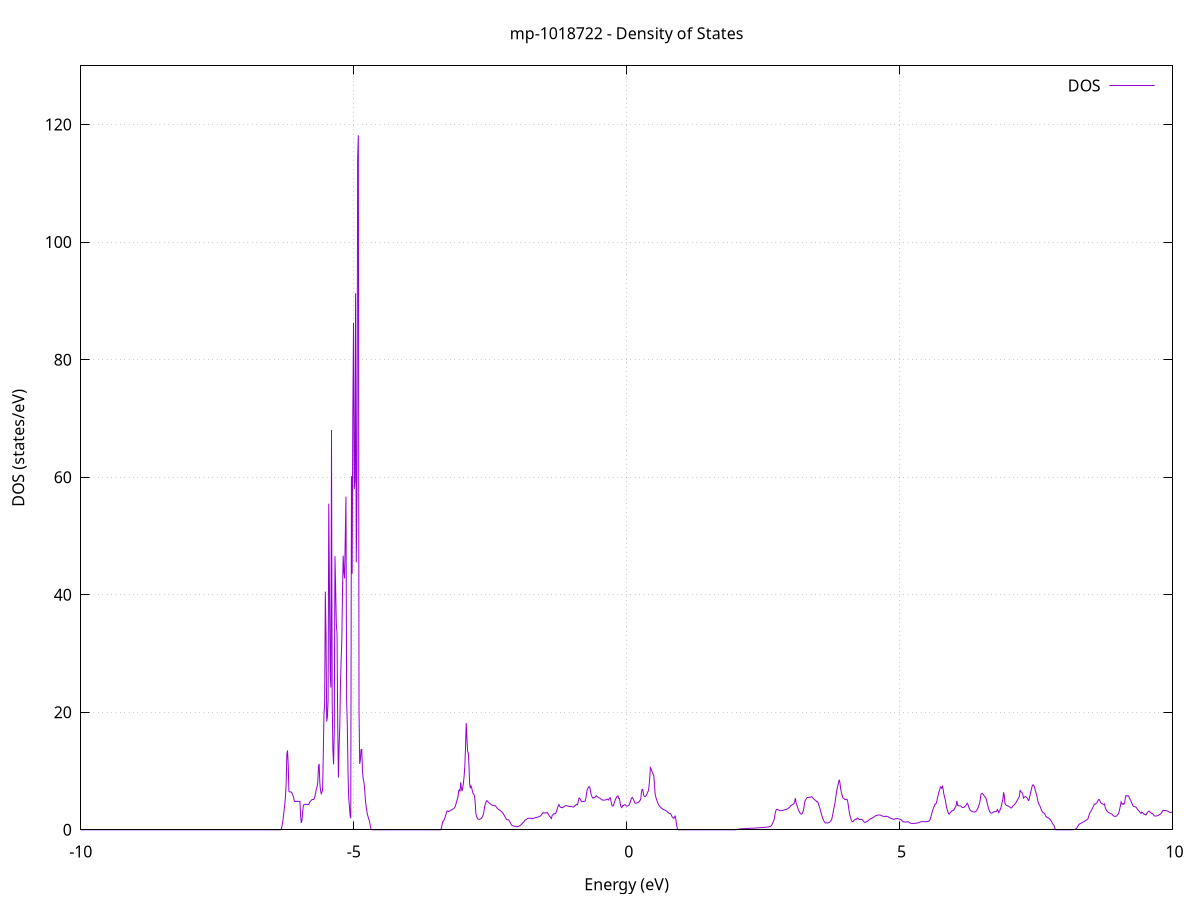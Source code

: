 set title 'mp-1018722 - Density of States'
set xlabel 'Energy (eV)'
set ylabel 'DOS (states/eV)'
set grid
set xrange [-10:10]
set yrange [0:129.988]
set xzeroaxis lt -1
set terminal png size 800,600
set output 'mp-1018722_dos_gnuplot.png'
plot '-' using 1:2 with lines title 'DOS'
-13.010700 0.000000
-12.998100 0.000000
-12.985500 0.000000
-12.972900 0.000000
-12.960300 0.000000
-12.947700 0.000000
-12.935100 0.000000
-12.922500 0.000000
-12.909900 0.000000
-12.897300 0.000000
-12.884800 0.000000
-12.872200 0.000000
-12.859600 0.000000
-12.847000 0.000000
-12.834400 0.000000
-12.821800 0.000000
-12.809200 0.000000
-12.796600 0.000000
-12.784000 0.000000
-12.771500 0.000000
-12.758900 0.000000
-12.746300 0.000000
-12.733700 0.000000
-12.721100 0.000000
-12.708500 0.000000
-12.695900 0.000000
-12.683300 0.000000
-12.670700 0.000000
-12.658100 0.000000
-12.645600 0.000000
-12.633000 0.000000
-12.620400 0.000000
-12.607800 0.000000
-12.595200 0.000000
-12.582600 0.000000
-12.570000 0.000000
-12.557400 0.000000
-12.544800 0.000000
-12.532300 0.000000
-12.519700 0.000000
-12.507100 0.000000
-12.494500 0.000000
-12.481900 0.000000
-12.469300 0.000000
-12.456700 0.000000
-12.444100 0.000000
-12.431500 0.000000
-12.419000 0.000000
-12.406400 0.000000
-12.393800 0.000000
-12.381200 0.000000
-12.368600 0.000000
-12.356000 0.000000
-12.343400 0.000000
-12.330800 0.000000
-12.318200 0.000000
-12.305600 0.000000
-12.293100 0.000000
-12.280500 0.000000
-12.267900 0.000000
-12.255300 0.000000
-12.242700 0.000000
-12.230100 0.000000
-12.217500 0.000000
-12.204900 0.000000
-12.192300 0.000000
-12.179800 0.000000
-12.167200 0.000000
-12.154600 0.000000
-12.142000 0.000000
-12.129400 0.000000
-12.116800 0.000000
-12.104200 0.000000
-12.091600 0.000000
-12.079000 0.000000
-12.066400 0.000000
-12.053900 0.000000
-12.041300 0.000000
-12.028700 0.000000
-12.016100 0.000000
-12.003500 0.000000
-11.990900 0.000000
-11.978300 0.000000
-11.965700 0.000000
-11.953100 0.000000
-11.940600 0.000000
-11.928000 0.000000
-11.915400 0.000000
-11.902800 0.000000
-11.890200 0.000000
-11.877600 0.000000
-11.865000 0.002100
-11.852400 0.305700
-11.839800 0.719000
-11.827300 0.884300
-11.814700 1.091600
-11.802100 1.258200
-11.789500 1.392600
-11.776900 1.577700
-11.764300 1.770900
-11.751700 1.906900
-11.739100 2.033100
-11.726500 2.181200
-11.713900 2.346500
-11.701400 2.522700
-11.688800 2.703900
-11.676200 2.884600
-11.663600 3.106100
-11.651000 3.306400
-11.638400 3.491800
-11.625800 3.672600
-11.613200 3.869600
-11.600600 4.129400
-11.588100 4.411500
-11.575500 4.697800
-11.562900 4.992000
-11.550300 5.301700
-11.537700 5.711600
-11.525100 6.257900
-11.512500 6.860400
-11.499900 7.551700
-11.487300 8.473200
-11.474700 9.785400
-11.462200 12.640700
-11.449600 12.157300
-11.437000 12.816500
-11.424400 11.776300
-11.411800 9.472300
-11.399200 7.161300
-11.386600 6.161300
-11.374000 5.398800
-11.361400 5.091800
-11.348900 5.014900
-11.336300 5.201500
-11.323700 6.301900
-11.311100 8.619500
-11.298500 10.153400
-11.285900 9.448700
-11.273300 8.504900
-11.260700 7.887900
-11.248100 8.029700
-11.235600 8.292600
-11.223000 8.947600
-11.210400 11.016500
-11.197800 10.957900
-11.185200 8.367100
-11.172600 5.806300
-11.160000 1.262300
-11.147400 0.512800
-11.134800 0.667000
-11.122200 1.092300
-11.109700 2.276800
-11.097100 5.131800
-11.084500 8.318800
-11.071900 11.755100
-11.059300 14.852600
-11.046700 12.760000
-11.034100 13.069500
-11.021500 16.259000
-11.008900 16.875600
-10.996400 11.563200
-10.983800 9.007000
-10.971200 7.403600
-10.958600 6.208200
-10.946000 5.289800
-10.933400 4.507400
-10.920800 3.834900
-10.908200 3.269300
-10.895600 2.463400
-10.883000 1.455400
-10.870500 0.558900
-10.857900 0.000000
-10.845300 0.000000
-10.832700 0.000000
-10.820100 0.000000
-10.807500 0.000000
-10.794900 0.000000
-10.782300 0.000000
-10.769700 0.000000
-10.757200 0.000000
-10.744600 0.000000
-10.732000 0.000000
-10.719400 0.000000
-10.706800 0.000000
-10.694200 0.000000
-10.681600 0.000000
-10.669000 0.000000
-10.656400 0.000000
-10.643900 0.000000
-10.631300 0.000000
-10.618700 0.000000
-10.606100 0.000000
-10.593500 0.000000
-10.580900 0.000000
-10.568300 0.000000
-10.555700 0.000000
-10.543100 0.000000
-10.530500 0.000000
-10.518000 0.000000
-10.505400 0.000000
-10.492800 0.000000
-10.480200 0.000000
-10.467600 0.000000
-10.455000 0.000000
-10.442400 0.000000
-10.429800 0.000000
-10.417200 0.000000
-10.404700 0.000000
-10.392100 0.000000
-10.379500 0.000000
-10.366900 0.000000
-10.354300 0.000000
-10.341700 0.000000
-10.329100 0.000000
-10.316500 0.000000
-10.303900 0.000000
-10.291300 0.000000
-10.278800 0.000000
-10.266200 0.000000
-10.253600 0.000000
-10.241000 0.000000
-10.228400 0.000000
-10.215800 0.000000
-10.203200 0.000000
-10.190600 0.000000
-10.178000 0.000000
-10.165500 0.000000
-10.152900 0.000000
-10.140300 0.000000
-10.127700 0.000000
-10.115100 0.000000
-10.102500 0.000000
-10.089900 0.000000
-10.077300 0.000000
-10.064700 0.000000
-10.052100 0.000000
-10.039600 0.000000
-10.027000 0.000000
-10.014400 0.000000
-10.001800 0.000000
-9.989200 0.000000
-9.976600 0.000000
-9.964000 0.000000
-9.951400 0.000000
-9.938800 0.000000
-9.926300 0.000000
-9.913700 0.000000
-9.901100 0.000000
-9.888500 0.000000
-9.875900 0.000000
-9.863300 0.000000
-9.850700 0.000000
-9.838100 0.000000
-9.825500 0.000000
-9.813000 0.000000
-9.800400 0.000000
-9.787800 0.000000
-9.775200 0.000000
-9.762600 0.000000
-9.750000 0.000000
-9.737400 0.000000
-9.724800 0.000000
-9.712200 0.000000
-9.699600 0.000000
-9.687100 0.000000
-9.674500 0.000000
-9.661900 0.000000
-9.649300 0.000000
-9.636700 0.000000
-9.624100 0.000000
-9.611500 0.000000
-9.598900 0.000000
-9.586300 0.000000
-9.573800 0.000000
-9.561200 0.000000
-9.548600 0.000000
-9.536000 0.000000
-9.523400 0.000000
-9.510800 0.000000
-9.498200 0.000000
-9.485600 0.000000
-9.473000 0.000000
-9.460400 0.000000
-9.447900 0.000000
-9.435300 0.000000
-9.422700 0.000000
-9.410100 0.000000
-9.397500 0.000000
-9.384900 0.000000
-9.372300 0.000000
-9.359700 0.000000
-9.347100 0.000000
-9.334600 0.000000
-9.322000 0.000000
-9.309400 0.000000
-9.296800 0.000000
-9.284200 0.000000
-9.271600 0.000000
-9.259000 0.000000
-9.246400 0.000000
-9.233800 0.000000
-9.221300 0.000000
-9.208700 0.000000
-9.196100 0.000000
-9.183500 0.000000
-9.170900 0.000000
-9.158300 0.000000
-9.145700 0.000000
-9.133100 0.000000
-9.120500 0.000000
-9.107900 0.000000
-9.095400 0.000000
-9.082800 0.000000
-9.070200 0.000000
-9.057600 0.000000
-9.045000 0.000000
-9.032400 0.000000
-9.019800 0.000000
-9.007200 0.000000
-8.994600 0.000000
-8.982100 0.000000
-8.969500 0.000000
-8.956900 0.000000
-8.944300 0.000000
-8.931700 0.000000
-8.919100 0.000000
-8.906500 0.000000
-8.893900 0.000000
-8.881300 0.000000
-8.868700 0.000000
-8.856200 0.000000
-8.843600 0.000000
-8.831000 0.000000
-8.818400 0.000000
-8.805800 0.000000
-8.793200 0.000000
-8.780600 0.000000
-8.768000 0.000000
-8.755400 0.000000
-8.742900 0.000000
-8.730300 0.000000
-8.717700 0.000000
-8.705100 0.000000
-8.692500 0.000000
-8.679900 0.000000
-8.667300 0.000000
-8.654700 0.000000
-8.642100 0.000000
-8.629600 0.000000
-8.617000 0.000000
-8.604400 0.000000
-8.591800 0.000000
-8.579200 0.000000
-8.566600 0.000000
-8.554000 0.000000
-8.541400 0.000000
-8.528800 0.000000
-8.516200 0.000000
-8.503700 0.000000
-8.491100 0.000000
-8.478500 0.000000
-8.465900 0.000000
-8.453300 0.000000
-8.440700 0.000000
-8.428100 0.000000
-8.415500 0.000000
-8.402900 0.000000
-8.390400 0.000000
-8.377800 0.000000
-8.365200 0.000000
-8.352600 0.000000
-8.340000 0.000000
-8.327400 0.000000
-8.314800 0.000000
-8.302200 0.000000
-8.289600 0.000000
-8.277000 0.000000
-8.264500 0.000000
-8.251900 0.000000
-8.239300 0.000000
-8.226700 0.000000
-8.214100 0.000000
-8.201500 0.000000
-8.188900 0.000000
-8.176300 0.000000
-8.163700 0.000000
-8.151200 0.000000
-8.138600 0.000000
-8.126000 0.000000
-8.113400 0.000000
-8.100800 0.000000
-8.088200 0.000000
-8.075600 0.000000
-8.063000 0.000000
-8.050400 0.000000
-8.037900 0.000000
-8.025300 0.000000
-8.012700 0.000000
-8.000100 0.000000
-7.987500 0.000000
-7.974900 0.000000
-7.962300 0.000000
-7.949700 0.000000
-7.937100 0.000000
-7.924500 0.000000
-7.912000 0.000000
-7.899400 0.000000
-7.886800 0.000000
-7.874200 0.000000
-7.861600 0.000000
-7.849000 0.000000
-7.836400 0.000000
-7.823800 0.000000
-7.811200 0.000000
-7.798700 0.000000
-7.786100 0.000000
-7.773500 0.000000
-7.760900 0.000000
-7.748300 0.000000
-7.735700 0.000000
-7.723100 0.000000
-7.710500 0.000000
-7.697900 0.000000
-7.685300 0.000000
-7.672800 0.000000
-7.660200 0.000000
-7.647600 0.000000
-7.635000 0.000000
-7.622400 0.000000
-7.609800 0.000000
-7.597200 0.000000
-7.584600 0.000000
-7.572000 0.000000
-7.559500 0.000000
-7.546900 0.000000
-7.534300 0.000000
-7.521700 0.000000
-7.509100 0.000000
-7.496500 0.000000
-7.483900 0.000000
-7.471300 0.000000
-7.458700 0.000000
-7.446200 0.000000
-7.433600 0.000000
-7.421000 0.000000
-7.408400 0.000000
-7.395800 0.000000
-7.383200 0.000000
-7.370600 0.000000
-7.358000 0.000000
-7.345400 0.000000
-7.332800 0.000000
-7.320300 0.000000
-7.307700 0.000000
-7.295100 0.000000
-7.282500 0.000000
-7.269900 0.000000
-7.257300 0.000000
-7.244700 0.000000
-7.232100 0.000000
-7.219500 0.000000
-7.207000 0.000000
-7.194400 0.000000
-7.181800 0.000000
-7.169200 0.000000
-7.156600 0.000000
-7.144000 0.000000
-7.131400 0.000000
-7.118800 0.000000
-7.106200 0.000000
-7.093600 0.000000
-7.081100 0.000000
-7.068500 0.000000
-7.055900 0.000000
-7.043300 0.000000
-7.030700 0.000000
-7.018100 0.000000
-7.005500 0.000000
-6.992900 0.000000
-6.980300 0.000000
-6.967800 0.000000
-6.955200 0.000000
-6.942600 0.000000
-6.930000 0.000000
-6.917400 0.000000
-6.904800 0.000000
-6.892200 0.000000
-6.879600 0.000000
-6.867000 0.000000
-6.854400 0.000000
-6.841900 0.000000
-6.829300 0.000000
-6.816700 0.000000
-6.804100 0.000000
-6.791500 0.000000
-6.778900 0.000000
-6.766300 0.000000
-6.753700 0.000000
-6.741100 0.000000
-6.728600 0.000000
-6.716000 0.000000
-6.703400 0.000000
-6.690800 0.000000
-6.678200 0.000000
-6.665600 0.000000
-6.653000 0.000000
-6.640400 0.000000
-6.627800 0.000000
-6.615300 0.000000
-6.602700 0.000000
-6.590100 0.000000
-6.577500 0.000000
-6.564900 0.000000
-6.552300 0.000000
-6.539700 0.000000
-6.527100 0.000000
-6.514500 0.000000
-6.501900 0.000000
-6.489400 0.000000
-6.476800 0.000000
-6.464200 0.000000
-6.451600 0.000000
-6.439000 0.000000
-6.426400 0.000000
-6.413800 0.000000
-6.401200 0.000000
-6.388600 0.000000
-6.376100 0.000000
-6.363500 0.000000
-6.350900 0.000000
-6.338300 0.000000
-6.325700 0.117600
-6.313100 0.699800
-6.300500 1.408300
-6.287900 2.292200
-6.275300 3.350300
-6.262700 4.314300
-6.250200 5.675000
-6.237600 7.952000
-6.225000 12.975200
-6.212400 13.492200
-6.199800 10.959600
-6.187200 6.539100
-6.174600 6.438900
-6.162000 6.440500
-6.149400 6.442200
-6.136900 6.346000
-6.124300 6.097900
-6.111700 5.825200
-6.099100 5.380400
-6.086500 4.837100
-6.073900 4.837200
-6.061300 4.837300
-6.048700 4.837400
-6.036100 4.837600
-6.023600 4.837800
-6.011000 4.838100
-5.998400 4.838400
-5.985800 4.838700
-5.973200 2.399800
-5.960600 1.154300
-5.948000 1.622300
-5.935400 3.088900
-5.922800 4.053600
-5.910200 4.319300
-5.897700 4.319300
-5.885100 4.319300
-5.872500 4.319400
-5.859900 4.319400
-5.847300 4.319500
-5.834700 4.319500
-5.822100 4.319600
-5.809500 4.659100
-5.796900 4.812700
-5.784400 4.909600
-5.771800 5.068300
-5.759200 5.156300
-5.746600 5.154400
-5.734000 5.152800
-5.721400 5.348000
-5.708800 5.760000
-5.696200 6.346000
-5.683600 6.988200
-5.671000 7.266600
-5.658500 8.031100
-5.645900 10.725800
-5.633300 11.222800
-5.620700 7.971300
-5.608100 6.668300
-5.595500 6.141800
-5.582900 6.392100
-5.570300 6.716500
-5.557700 12.784100
-5.545200 19.573300
-5.532600 21.411700
-5.520000 40.526000
-5.507400 32.893100
-5.494800 18.422800
-5.482200 19.153800
-5.469600 22.032900
-5.457000 55.488200
-5.444400 41.338700
-5.431900 27.077100
-5.419300 24.199800
-5.406700 68.024100
-5.394100 21.658500
-5.381500 13.619200
-5.368900 11.134600
-5.356300 16.756800
-5.343700 46.565100
-5.331100 41.092100
-5.318500 34.919800
-5.306000 33.487600
-5.293400 18.393900
-5.280800 8.882500
-5.268200 14.099500
-5.255600 17.483800
-5.243000 24.821900
-5.230400 28.861200
-5.217800 32.454400
-5.205200 40.602300
-5.192700 46.643400
-5.180100 43.903500
-5.167500 42.781600
-5.154900 49.670000
-5.142300 56.688700
-5.129700 21.966500
-5.117100 17.660200
-5.104500 9.820000
-5.091900 5.333200
-5.079300 4.089600
-5.066800 2.472100
-5.054200 1.949500
-5.041600 60.172700
-5.029000 43.570900
-5.016400 70.914800
-5.003800 86.257300
-4.991200 57.958500
-4.978600 59.371600
-4.966000 91.299600
-4.953500 45.514100
-4.940900 56.710700
-4.928300 114.283300
-4.915700 118.170700
-4.903100 20.382400
-4.890500 11.198500
-4.877900 11.904300
-4.865300 13.630500
-4.852700 13.677000
-4.840200 10.049700
-4.827600 8.726300
-4.815000 8.184100
-4.802400 7.236700
-4.789800 5.467500
-4.777200 4.323700
-4.764600 3.471200
-4.752000 2.756200
-4.739400 2.305000
-4.726800 1.863500
-4.714300 1.569500
-4.701700 0.968300
-4.689100 0.326500
-4.676500 0.035600
-4.663900 0.000000
-4.651300 0.000000
-4.638700 0.000000
-4.626100 0.000000
-4.613500 0.000000
-4.601000 0.000000
-4.588400 0.000000
-4.575800 0.000000
-4.563200 0.000000
-4.550600 0.000000
-4.538000 0.000000
-4.525400 0.000000
-4.512800 0.000000
-4.500200 0.000000
-4.487600 0.000000
-4.475100 0.000000
-4.462500 0.000000
-4.449900 0.000000
-4.437300 0.000000
-4.424700 0.000000
-4.412100 0.000000
-4.399500 0.000000
-4.386900 0.000000
-4.374300 0.000000
-4.361800 0.000000
-4.349200 0.000000
-4.336600 0.000000
-4.324000 0.000000
-4.311400 0.000000
-4.298800 0.000000
-4.286200 0.000000
-4.273600 0.000000
-4.261000 0.000000
-4.248500 0.000000
-4.235900 0.000000
-4.223300 0.000000
-4.210700 0.000000
-4.198100 0.000000
-4.185500 0.000000
-4.172900 0.000000
-4.160300 0.000000
-4.147700 0.000000
-4.135100 0.000000
-4.122600 0.000000
-4.110000 0.000000
-4.097400 0.000000
-4.084800 0.000000
-4.072200 0.000000
-4.059600 0.000000
-4.047000 0.000000
-4.034400 0.000000
-4.021800 0.000000
-4.009300 0.000000
-3.996700 0.000000
-3.984100 0.000000
-3.971500 0.000000
-3.958900 0.000000
-3.946300 0.000000
-3.933700 0.000000
-3.921100 0.000000
-3.908500 0.000000
-3.895900 0.000000
-3.883400 0.000000
-3.870800 0.000000
-3.858200 0.000000
-3.845600 0.000000
-3.833000 0.000000
-3.820400 0.000000
-3.807800 0.000000
-3.795200 0.000000
-3.782600 0.000000
-3.770100 0.000000
-3.757500 0.000000
-3.744900 0.000000
-3.732300 0.000000
-3.719700 0.000000
-3.707100 0.000000
-3.694500 0.000000
-3.681900 0.000000
-3.669300 0.000000
-3.656700 0.000000
-3.644200 0.000000
-3.631600 0.000000
-3.619000 0.000000
-3.606400 0.000000
-3.593800 0.000000
-3.581200 0.000000
-3.568600 0.000000
-3.556000 0.000000
-3.543400 0.000000
-3.530900 0.000000
-3.518300 0.000000
-3.505700 0.000000
-3.493100 0.000000
-3.480500 0.000000
-3.467900 0.000000
-3.455300 0.000000
-3.442700 0.000000
-3.430100 0.000000
-3.417600 0.000000
-3.405000 0.015800
-3.392400 0.304400
-3.379800 0.913300
-3.367200 1.429900
-3.354600 1.485200
-3.342000 1.731200
-3.329400 2.026400
-3.316800 2.415200
-3.304200 2.823100
-3.291700 3.145700
-3.279100 3.220500
-3.266500 3.109800
-3.253900 3.138500
-3.241300 3.197700
-3.228700 3.262700
-3.216100 3.338100
-3.203500 3.415800
-3.190900 3.481500
-3.178400 3.532900
-3.165800 3.632100
-3.153200 3.754900
-3.140600 3.926500
-3.128000 4.360300
-3.115400 4.803300
-3.102800 5.159100
-3.090200 5.562300
-3.077600 6.620400
-3.065000 6.787300
-3.052500 6.522700
-3.039900 8.088200
-3.027300 7.089500
-3.014700 6.595500
-3.002100 7.181900
-2.989500 7.994800
-2.976900 9.165200
-2.964300 10.941300
-2.951700 14.068600
-2.939200 18.150600
-2.926600 15.640900
-2.914000 13.441400
-2.901400 13.025000
-2.888800 11.057600
-2.876200 7.815600
-2.863600 7.068600
-2.851000 7.431200
-2.838400 7.144600
-2.825900 6.570100
-2.813300 6.167200
-2.800700 6.077000
-2.788100 5.750400
-2.775500 4.782600
-2.762900 2.778100
-2.750300 2.302900
-2.737700 2.009200
-2.725100 1.853600
-2.712500 1.799000
-2.700000 1.788200
-2.687400 1.805000
-2.674800 1.853300
-2.662200 1.950400
-2.649600 2.113100
-2.637000 2.327900
-2.624400 2.588600
-2.611800 3.288400
-2.599200 4.052400
-2.586700 4.428200
-2.574100 4.783100
-2.561500 4.963600
-2.548900 4.874000
-2.536300 4.720800
-2.523700 4.610700
-2.511100 4.491800
-2.498500 4.406700
-2.485900 4.328400
-2.473300 4.232600
-2.460800 4.176200
-2.448200 4.141400
-2.435600 4.118700
-2.423000 4.089000
-2.410400 4.114800
-2.397800 3.998200
-2.385200 3.851200
-2.372600 3.704000
-2.360000 3.577000
-2.347500 3.472600
-2.334900 3.386600
-2.322300 3.312300
-2.309700 3.227700
-2.297100 3.139900
-2.284500 3.026100
-2.271900 2.881500
-2.259300 2.710600
-2.246700 2.516500
-2.234200 2.304300
-2.221600 2.086100
-2.209000 1.875100
-2.196400 1.747700
-2.183800 1.704900
-2.171200 1.709400
-2.158600 1.636100
-2.146000 1.482800
-2.133400 1.249200
-2.120800 1.021300
-2.108300 0.808600
-2.095700 0.709100
-2.083100 0.675600
-2.070500 0.643100
-2.057900 0.611100
-2.045300 0.579600
-2.032700 0.548900
-2.020100 0.522300
-2.007500 0.517500
-1.995000 0.532800
-1.982400 0.569100
-1.969800 0.624000
-1.957200 0.695800
-1.944600 0.783100
-1.932000 0.885700
-1.919400 1.003600
-1.906800 1.136700
-1.894200 1.259300
-1.881600 1.340900
-1.869100 1.557900
-1.856500 1.648000
-1.843900 1.730900
-1.831300 1.812500
-1.818700 1.878000
-1.806100 1.928200
-1.793500 1.960200
-1.780900 1.977200
-1.768300 1.957300
-1.755800 1.923400
-1.743200 1.903800
-1.730600 1.897900
-1.718000 1.909100
-1.705400 1.945000
-1.692800 1.987500
-1.680200 2.033600
-1.667600 2.077600
-1.655000 2.108300
-1.642500 2.126100
-1.629900 2.154700
-1.617300 2.193000
-1.604700 2.237700
-1.592100 2.290200
-1.579500 2.351900
-1.566900 2.449200
-1.554300 2.644400
-1.541700 2.810500
-1.529100 2.915100
-1.516600 2.839400
-1.504000 2.843000
-1.491400 2.879100
-1.478800 2.883700
-1.466200 2.849500
-1.453600 2.932400
-1.441000 2.722800
-1.428400 2.544400
-1.415800 2.374400
-1.403300 2.215000
-1.390700 2.061200
-1.378100 1.921600
-1.365500 2.411600
-1.352900 2.551800
-1.340300 2.685200
-1.327700 2.762400
-1.315100 2.699500
-1.302500 2.794200
-1.289900 3.033900
-1.277400 3.363400
-1.264800 3.727700
-1.252200 4.105400
-1.239600 4.296300
-1.227000 4.003400
-1.214400 3.840900
-1.201800 3.818300
-1.189200 3.787500
-1.176600 3.747800
-1.164100 3.785700
-1.151500 3.913400
-1.138900 3.996300
-1.126300 4.070800
-1.113700 4.118800
-1.101100 4.093100
-1.088500 4.049000
-1.075900 4.030200
-1.063300 4.009500
-1.050800 3.973400
-1.038200 3.960700
-1.025600 3.958900
-1.013000 3.938700
-1.000400 3.913500
-0.987800 3.880900
-0.975200 3.856300
-0.962600 3.936600
-0.950000 4.086900
-0.937400 4.156700
-0.924900 4.239300
-0.912300 4.330700
-0.899700 4.241200
-0.887100 4.816400
-0.874500 5.339500
-0.861900 5.395000
-0.849300 5.166200
-0.836700 4.942900
-0.824100 4.819600
-0.811600 4.793600
-0.799000 4.802800
-0.786400 4.808400
-0.773800 4.838200
-0.761200 4.877800
-0.748600 5.262100
-0.736000 6.157600
-0.723400 6.786800
-0.710800 7.083500
-0.698200 7.160800
-0.685700 7.361700
-0.673100 7.167000
-0.660500 6.465500
-0.647900 5.937600
-0.635300 5.617500
-0.622700 5.414300
-0.610100 5.408100
-0.597500 5.500400
-0.584900 5.511200
-0.572400 5.595700
-0.559800 5.779300
-0.547200 5.733600
-0.534600 5.618000
-0.522000 5.531000
-0.509400 5.443100
-0.496800 5.411200
-0.484200 5.338100
-0.471600 5.237800
-0.459000 5.150700
-0.446500 5.083000
-0.433900 5.049500
-0.421300 5.042200
-0.408700 5.042100
-0.396100 5.071600
-0.383500 5.091500
-0.370900 5.110800
-0.358300 5.217500
-0.345700 5.143400
-0.333200 5.062100
-0.320600 5.256400
-0.308000 5.432400
-0.295400 5.402100
-0.282800 4.691800
-0.270200 4.143000
-0.257600 4.030800
-0.245000 4.063200
-0.232400 4.426400
-0.219900 4.788100
-0.207300 5.111400
-0.194700 5.354000
-0.182100 5.575900
-0.169500 5.758500
-0.156900 5.726600
-0.144300 5.332200
-0.131700 5.321900
-0.119100 4.494900
-0.106500 3.978300
-0.094000 3.772100
-0.081400 3.897900
-0.068800 4.122400
-0.056200 4.129900
-0.043600 4.231700
-0.031000 4.275000
-0.018400 4.213100
-0.005800 4.051800
0.006800 4.028300
0.019300 4.067300
0.031900 4.114300
0.044500 4.217800
0.057100 4.465600
0.069700 4.848100
0.082300 5.217100
0.094900 5.444800
0.107500 5.501600
0.120100 5.234600
0.132700 4.982600
0.145200 4.720900
0.157800 4.522800
0.170400 4.514800
0.183000 4.546100
0.195600 4.592100
0.208200 4.645400
0.220800 4.705000
0.233400 4.818600
0.246000 4.996700
0.258500 5.203700
0.271100 6.379500
0.283700 6.876900
0.296300 6.853500
0.308900 6.006700
0.321500 5.731100
0.334100 5.636600
0.346700 5.703100
0.359300 5.848900
0.371800 6.069300
0.384400 6.365900
0.397000 6.631400
0.409600 7.386200
0.422200 8.635500
0.434800 10.589400
0.447400 10.387700
0.460000 10.030300
0.472600 9.754800
0.485200 9.477300
0.497700 9.190000
0.510300 7.474200
0.522900 6.066400
0.535500 5.540900
0.548100 5.152000
0.560700 4.801900
0.573300 4.494300
0.585900 4.244000
0.598500 4.075700
0.611000 3.930900
0.623600 3.811000
0.636200 3.698800
0.648800 3.594100
0.661400 3.528300
0.674000 3.460100
0.686600 3.407000
0.699200 3.369200
0.711800 3.283100
0.724400 3.216600
0.736900 3.136900
0.749500 3.033200
0.762100 2.930600
0.774700 2.841800
0.787300 2.765600
0.799900 2.757800
0.812500 2.655000
0.825100 2.370000
0.837700 2.133800
0.850200 2.065800
0.862800 1.942300
0.875400 2.043100
0.888000 2.409800
0.900600 1.852400
0.913200 0.962000
0.925800 0.336700
0.938400 0.027700
0.951000 0.000000
0.963500 0.000000
0.976100 0.000000
0.988700 0.000000
1.001300 0.000000
1.013900 0.000000
1.026500 0.000000
1.039100 0.000000
1.051700 0.000000
1.064300 0.000000
1.076900 0.000000
1.089400 0.000000
1.102000 0.000000
1.114600 0.000000
1.127200 0.000000
1.139800 0.000000
1.152400 0.000000
1.165000 0.000000
1.177600 0.000000
1.190200 0.000000
1.202700 0.000000
1.215300 0.000000
1.227900 0.000000
1.240500 0.000000
1.253100 0.000000
1.265700 0.000000
1.278300 0.000000
1.290900 0.000000
1.303500 0.000000
1.316100 0.000000
1.328600 0.000000
1.341200 0.000000
1.353800 0.000000
1.366400 0.000000
1.379000 0.000000
1.391600 0.000000
1.404200 0.000000
1.416800 0.000000
1.429400 0.000000
1.441900 0.000000
1.454500 0.000000
1.467100 0.000000
1.479700 0.000000
1.492300 0.000000
1.504900 0.000000
1.517500 0.000000
1.530100 0.000000
1.542700 0.000000
1.555200 0.000000
1.567800 0.000000
1.580400 0.000000
1.593000 0.000000
1.605600 0.000000
1.618200 0.000000
1.630800 0.000000
1.643400 0.000000
1.656000 0.000000
1.668600 0.000000
1.681100 0.000000
1.693700 0.000000
1.706300 0.000000
1.718900 0.000000
1.731500 0.000000
1.744100 0.000000
1.756700 0.000000
1.769300 0.000000
1.781900 0.000000
1.794400 0.000000
1.807000 0.000000
1.819600 0.000000
1.832200 0.000000
1.844800 0.000000
1.857400 0.000000
1.870000 0.000000
1.882600 0.000000
1.895200 0.000000
1.907800 0.000000
1.920300 0.000000
1.932900 0.000000
1.945500 0.000000
1.958100 0.000000
1.970700 0.000000
1.983300 0.000000
1.995900 0.002900
2.008500 0.015600
2.021100 0.038200
2.033600 0.070900
2.046200 0.096700
2.058800 0.111100
2.071400 0.125900
2.084000 0.141100
2.096600 0.156700
2.109200 0.170500
2.121800 0.179900
2.134400 0.184700
2.146900 0.184900
2.159500 0.184100
2.172100 0.193700
2.184700 0.203500
2.197300 0.213500
2.209900 0.223000
2.222500 0.231500
2.235100 0.239300
2.247700 0.246100
2.260300 0.252100
2.272800 0.257300
2.285400 0.261700
2.298000 0.265800
2.310600 0.270100
2.323200 0.275200
2.335800 0.281200
2.348400 0.288200
2.361000 0.296300
2.373600 0.305200
2.386100 0.314700
2.398700 0.324500
2.411300 0.334400
2.423900 0.344000
2.436500 0.353200
2.449100 0.362000
2.461700 0.370600
2.474300 0.380300
2.486900 0.390300
2.499500 0.400400
2.512000 0.410800
2.524600 0.421200
2.537200 0.431200
2.549800 0.439600
2.562400 0.448700
2.575000 0.458400
2.587600 0.472400
2.600200 0.492400
2.612800 0.514600
2.625300 0.547800
2.637900 0.592000
2.650500 0.686200
2.663100 0.881400
2.675700 1.158000
2.688300 1.419800
2.700900 1.693900
2.713500 2.362000
2.726100 3.025500
2.738600 3.357500
2.751200 3.477400
2.763800 3.451000
2.776400 3.385000
2.789000 3.338900
2.801600 3.295400
2.814200 3.255000
2.826800 3.236000
2.839400 3.247100
2.852000 3.277000
2.864500 3.309400
2.877100 3.347100
2.889700 3.377600
2.902300 3.413900
2.914900 3.452500
2.927500 3.487200
2.940100 3.537000
2.952700 3.613800
2.965300 3.699400
2.977800 3.775100
2.990400 3.866600
3.003000 4.061300
3.015600 4.153100
3.028200 4.207400
3.040800 4.280000
3.053400 4.367300
3.066000 4.480500
3.078600 4.818000
3.091200 5.381100
3.103700 4.623200
3.116300 4.240800
3.128900 3.894300
3.141500 3.523300
3.154100 3.221000
3.166700 3.006200
3.179300 2.802600
3.191900 2.694700
3.204500 2.652000
3.217000 2.752800
3.229600 3.037100
3.242200 3.485000
3.254800 4.266600
3.267400 4.894900
3.280000 5.103200
3.292600 5.307700
3.305200 5.464400
3.317800 5.477400
3.330400 5.506500
3.342900 5.506000
3.355500 5.539800
3.368100 5.553000
3.380700 5.604800
3.393300 5.623700
3.405900 5.498700
3.418500 5.322100
3.431100 5.215800
3.443700 5.085300
3.456200 5.048000
3.468800 4.949600
3.481400 4.756100
3.494000 4.781900
3.506600 4.653200
3.519200 4.240100
3.531800 3.914800
3.544400 3.472300
3.557000 3.056600
3.569500 2.638300
3.582100 2.240400
3.594700 1.879500
3.607300 1.620600
3.619900 1.397000
3.632500 1.234600
3.645100 1.158400
3.657700 1.163700
3.670300 1.180100
3.682900 1.138900
3.695400 1.193100
3.708000 1.243600
3.720600 1.328300
3.733200 1.453800
3.745800 1.619400
3.758400 1.828200
3.771000 2.393400
3.783600 2.984600
3.796200 3.650600
3.808700 4.171000
3.821300 4.787500
3.833900 5.706700
3.846500 6.521500
3.859100 7.142000
3.871700 7.596200
3.884300 8.179700
3.896900 8.511300
3.909500 7.833900
3.922100 6.900000
3.934600 6.342800
3.947200 5.916300
3.959800 5.463000
3.972400 5.352000
3.985000 5.239000
3.997600 5.172200
4.010200 5.166300
4.022800 5.131600
4.035400 5.201000
4.047900 4.900000
4.060500 4.219100
4.073100 3.335000
4.085700 2.602000
4.098300 2.198200
4.110900 1.814600
4.123500 1.487500
4.136100 1.366500
4.148700 1.425900
4.161200 1.529300
4.173800 1.700500
4.186400 1.774700
4.199000 1.796600
4.211600 1.809800
4.224200 1.987900
4.236800 1.959500
4.249400 1.839500
4.262000 1.765800
4.274600 1.732200
4.287100 1.793200
4.299700 1.776900
4.312300 1.735500
4.324900 1.632900
4.337500 1.461100
4.350100 1.331700
4.362700 1.252800
4.375300 1.285500
4.387900 1.335700
4.400400 1.395600
4.413000 1.468700
4.425600 1.559700
4.438200 1.667700
4.450800 1.764800
4.463400 1.827100
4.476000 1.888800
4.488600 1.951100
4.501200 2.016000
4.513800 2.083100
4.526300 2.154000
4.538900 2.228600
4.551500 2.306000
4.564100 2.400500
4.576700 2.430800
4.589300 2.468800
4.601900 2.492300
4.614500 2.506400
4.627100 2.515700
4.639600 2.517900
4.652200 2.483000
4.664800 2.423800
4.677400 2.365700
4.690000 2.308900
4.702600 2.290800
4.715200 2.281000
4.727800 2.278000
4.740400 2.278700
4.752900 2.282800
4.765500 2.290000
4.778100 2.280800
4.790700 2.230300
4.803300 2.133800
4.815900 2.031900
4.828500 1.982700
4.841100 1.934600
4.853700 1.890700
4.866300 1.852000
4.878800 1.814400
4.891400 1.790400
4.904000 1.805600
4.916600 1.853100
4.929200 1.883600
4.941800 1.897700
4.954400 1.896700
4.967000 1.882100
4.979600 1.861200
4.992100 1.835200
5.004700 1.803500
5.017300 1.751200
5.029900 1.701900
5.042500 1.568000
5.055100 1.432100
5.067700 1.355300
5.080300 1.334900
5.092900 1.329700
5.105500 1.322100
5.118000 1.316700
5.130600 1.340900
5.143200 1.329500
5.155800 1.372500
5.168400 1.328900
5.181000 1.226200
5.193600 1.137700
5.206200 1.096700
5.218800 1.091100
5.231300 1.086700
5.243900 1.081500
5.256500 1.081000
5.269100 1.093800
5.281700 1.084100
5.294300 1.106700
5.306900 1.128300
5.319500 1.148800
5.332100 1.169100
5.344600 1.189400
5.357200 1.233600
5.369800 1.289200
5.382400 1.336300
5.395000 1.365600
5.407600 1.397100
5.420200 1.377200
5.432800 1.375800
5.445400 1.376100
5.458000 1.381300
5.470500 1.387000
5.483100 1.390100
5.495700 1.382700
5.508300 1.404700
5.520900 1.426500
5.533500 1.452200
5.546100 1.538500
5.558700 1.707900
5.571300 2.067900
5.583800 2.555700
5.596400 2.993600
5.609000 3.374800
5.621600 3.711300
5.634200 4.001700
5.646800 4.342500
5.659400 4.332900
5.672000 4.541700
5.684600 4.969500
5.697200 5.548100
5.709700 5.961400
5.722300 6.493200
5.734900 6.795200
5.747500 7.281000
5.760100 7.264200
5.772700 7.078600
5.785300 7.389400
5.797900 6.890800
5.810500 6.124300
5.823000 5.625200
5.835600 5.167900
5.848200 4.483100
5.860800 3.822900
5.873400 3.408600
5.886000 3.039000
5.898600 2.735300
5.911200 2.668700
5.923800 2.868100
5.936300 2.984700
5.948900 3.140500
5.961500 3.245800
5.974100 3.248100
5.986700 3.294300
5.999300 3.436000
6.011900 3.647100
6.024500 3.868300
6.037100 4.157000
6.049700 4.910900
6.062200 4.191200
6.074800 4.082800
6.087400 4.098300
6.100000 4.076800
6.112600 4.068000
6.125200 4.014300
6.137800 3.876400
6.150400 3.779300
6.163000 3.772000
6.175500 3.789300
6.188100 3.910500
6.200700 4.013100
6.213300 4.125800
6.225900 4.316400
6.238500 4.507300
6.251100 4.338600
6.263700 3.950100
6.276300 3.661500
6.288900 3.416000
6.301400 3.269400
6.314000 3.186500
6.326600 3.135900
6.339200 3.091800
6.351800 3.048200
6.364400 3.019000
6.377000 3.022100
6.389600 3.069900
6.402200 3.180700
6.414700 3.333500
6.427300 3.528700
6.439900 3.788200
6.452500 4.136600
6.465100 4.519100
6.477700 5.095100
6.490300 6.052400
6.502900 6.141100
6.515500 6.196700
6.528100 6.069200
6.540600 5.889700
6.553200 5.739500
6.565800 5.580700
6.578400 5.451300
6.591000 5.139600
6.603600 4.614400
6.616200 4.107200
6.628800 3.646300
6.641400 3.303800
6.653900 3.043100
6.666500 2.893800
6.679100 2.825400
6.691700 2.832300
6.704300 2.909700
6.716900 2.985200
6.729500 3.083800
6.742100 3.057200
6.754700 3.064200
6.767200 3.092700
6.779800 3.156400
6.792400 3.449500
6.805000 3.232300
6.817600 2.930000
6.830200 3.188600
6.842800 3.388500
6.855400 3.666800
6.868000 4.215400
6.880600 4.734200
6.893100 5.242100
6.905700 6.380700
6.918300 5.770900
6.930900 4.484100
6.943500 4.294000
6.956100 4.175200
6.968700 4.103500
6.981300 4.058500
6.993900 4.033600
7.006400 3.942400
7.019000 3.887100
7.031600 3.727700
7.044200 3.719400
7.056800 3.748200
7.069400 4.014700
7.082000 4.076500
7.094600 4.195900
7.107200 4.310100
7.119800 4.447700
7.132300 4.613800
7.144900 4.800900
7.157500 5.051800
7.170100 5.271300
7.182700 5.431200
7.195300 5.742100
7.207900 6.766300
7.220500 6.497500
7.233100 6.410600
7.245600 6.286300
7.258200 6.008100
7.270800 5.387000
7.283400 5.517800
7.296000 5.597700
7.308600 5.637800
7.321200 5.556800
7.333800 5.470500
7.346400 5.259700
7.358900 4.994000
7.371500 5.041000
7.384100 5.672000
7.396700 6.151600
7.409300 6.645700
7.421900 7.161000
7.434500 7.593400
7.447100 7.648200
7.459700 7.478800
7.472300 7.263600
7.484800 6.746800
7.497400 6.341400
7.510000 5.936200
7.522600 5.474000
7.535200 4.798900
7.547800 4.431500
7.560400 4.244300
7.573000 4.007900
7.585600 3.677500
7.598100 3.381600
7.610700 3.131100
7.623300 2.981700
7.635900 2.871900
7.648500 2.841200
7.661100 2.696500
7.673700 2.359000
7.686300 2.228100
7.698900 2.133100
7.711500 2.071600
7.724000 2.013800
7.736600 1.933000
7.749200 1.828800
7.761800 1.701200
7.774400 1.549900
7.787000 1.349700
7.799600 1.112700
7.812200 0.916300
7.824800 0.778400
7.837300 0.568900
7.849900 0.106900
7.862500 0.003700
7.875100 0.000000
7.887700 0.000000
7.900300 0.000000
7.912900 0.000000
7.925500 0.000000
7.938100 0.000000
7.950600 0.000000
7.963200 0.000000
7.975800 0.000000
7.988400 0.000000
8.001000 0.000000
8.013600 0.000000
8.026200 0.000000
8.038800 0.000000
8.051400 0.000000
8.064000 0.000000
8.076500 0.000000
8.089100 0.000000
8.101700 0.000000
8.114300 0.000000
8.126900 0.000000
8.139500 0.000000
8.152100 0.000000
8.164700 0.000000
8.177300 0.000900
8.189800 0.013500
8.202400 0.041400
8.215000 0.084500
8.227600 0.142700
8.240200 0.232300
8.252800 0.383000
8.265400 0.580900
8.278000 0.821100
8.290600 0.967200
8.303200 1.000900
8.315700 1.068400
8.328300 1.134300
8.340900 1.198800
8.353500 1.261900
8.366100 1.326200
8.378700 1.392400
8.391300 1.466600
8.403900 1.551400
8.416500 1.617200
8.429000 1.699500
8.441600 1.792800
8.454200 1.919900
8.466800 2.367500
8.479400 2.716800
8.492000 3.022800
8.504600 3.132600
8.517200 3.359400
8.529800 3.592600
8.542300 3.828600
8.554900 4.079200
8.567500 4.349600
8.580100 4.344300
8.592700 4.382200
8.605300 4.526000
8.617900 4.641700
8.630500 4.854400
8.643100 5.116200
8.655700 5.165100
8.668200 4.977800
8.680800 4.683900
8.693400 4.521500
8.706000 4.446000
8.718600 4.411900
8.731200 4.348300
8.743800 4.268100
8.756400 4.386100
8.769000 3.709200
8.781500 3.485300
8.794100 3.288300
8.806700 3.111000
8.819300 2.996400
8.831900 2.911600
8.844500 2.849800
8.857100 2.810000
8.869700 2.759300
8.882300 2.700400
8.894900 2.619900
8.907400 2.473100
8.920000 2.370600
8.932600 2.317900
8.945200 2.284600
8.957800 2.281000
8.970400 2.315900
8.983000 2.404600
8.995600 2.594600
9.008200 2.709500
9.020700 3.059600
9.033300 3.557800
9.045900 4.096300
9.058500 4.755900
9.071100 4.460500
9.083700 4.346000
9.096300 4.472100
9.108900 4.332000
9.121500 4.546300
9.134000 5.263100
9.146600 5.816500
9.159200 5.786500
9.171800 5.735000
9.184400 5.792700
9.197000 5.756800
9.209600 5.362800
9.222200 5.204800
9.234800 4.981700
9.247400 4.699400
9.259900 4.448300
9.272500 4.149700
9.285100 3.978400
9.297700 3.929100
9.310300 3.933400
9.322900 3.892500
9.335500 3.817900
9.348100 3.621200
9.360700 3.433200
9.373200 3.337000
9.385800 3.214000
9.398400 3.050900
9.411000 2.907200
9.423600 2.790500
9.436200 3.011900
9.448800 2.928900
9.461400 2.831300
9.474000 2.688200
9.486600 2.627500
9.499100 2.569600
9.511700 2.518500
9.524300 2.657200
9.536900 2.902600
9.549500 3.046600
9.562100 3.142400
9.574700 3.166300
9.587300 3.041600
9.599900 2.925000
9.612400 2.826900
9.625000 2.728900
9.637600 2.723300
9.650200 2.585900
9.662800 2.402500
9.675400 2.340800
9.688000 2.340900
9.700600 2.350400
9.713200 2.369500
9.725800 2.401200
9.738300 2.452700
9.750900 2.525600
9.763500 2.599600
9.776100 2.658500
9.788700 2.735400
9.801300 2.911300
9.813900 3.150800
9.826500 3.305700
9.839100 3.291000
9.851600 3.282100
9.864200 3.276100
9.876800 3.255900
9.889400 3.237300
9.902000 3.219200
9.914600 3.177700
9.927200 3.100800
9.939800 2.996000
9.952400 2.962400
9.964900 2.950300
9.977500 2.949900
9.990100 2.965800
10.002700 2.885400
10.015300 2.847900
10.027900 2.823000
10.040500 2.805400
10.053100 2.861200
10.065700 2.952200
10.078300 2.958000
10.090800 2.968600
10.103400 2.973900
10.116000 2.943100
10.128600 2.919700
10.141200 2.930400
10.153800 2.942900
10.166400 2.963900
10.179000 2.999200
10.191600 3.066100
10.204100 3.177300
10.216700 3.294800
10.229300 3.320300
10.241900 3.397900
10.254500 3.528200
10.267100 3.733600
10.279700 3.997100
10.292300 4.221600
10.304900 4.389800
10.317500 4.425700
10.330000 4.297800
10.342600 3.927100
10.355200 3.584500
10.367800 3.219800
10.380400 2.466300
10.393000 2.109000
10.405600 1.979400
10.418200 1.882500
10.430800 1.806500
10.443300 1.753700
10.455900 1.715000
10.468500 1.693100
10.481100 1.688100
10.493700 1.696800
10.506300 1.678600
10.518900 1.649700
10.531500 1.878200
10.544100 2.226700
10.556600 2.465200
10.569200 2.693300
10.581800 2.922000
10.594400 3.161600
10.607000 3.318400
10.619600 3.437800
10.632200 3.439400
10.644800 3.173600
10.657400 3.060300
10.670000 3.081300
10.682500 3.070900
10.695100 3.012900
10.707700 2.911900
10.720300 2.659000
10.732900 2.376500
10.745500 2.112000
10.758100 1.847200
10.770700 1.748300
10.783300 1.691100
10.795800 1.624000
10.808400 1.546200
10.821000 1.457500
10.833600 1.352600
10.846200 1.224800
10.858800 1.073400
10.871400 0.793600
10.884000 0.559000
10.896600 0.388700
10.909200 0.313000
10.921700 0.247900
10.934300 0.190400
10.946900 0.140500
10.959500 0.098200
10.972100 0.063400
10.984700 0.036200
10.997300 0.016600
11.009900 0.004500
11.022500 0.000000
11.035000 0.000000
11.047600 0.000000
11.060200 0.000000
11.072800 0.000000
11.085400 0.000000
11.098000 0.000000
11.110600 0.000000
11.123200 0.000000
11.135800 0.000000
11.148300 0.000000
11.160900 0.000000
11.173500 0.000000
11.186100 0.000000
11.198700 0.000000
11.211300 0.000000
11.223900 0.000000
11.236500 0.000000
11.249100 0.000000
11.261700 0.000000
11.274200 0.000000
11.286800 0.000000
11.299400 0.000000
11.312000 0.000000
11.324600 0.000000
11.337200 0.000000
11.349800 0.000000
11.362400 0.000000
11.375000 0.000000
11.387500 0.000000
11.400100 0.000000
11.412700 0.000000
11.425300 0.000000
11.437900 0.000000
11.450500 0.000000
11.463100 0.000000
11.475700 0.000000
11.488300 0.000000
11.500900 0.000000
11.513400 0.000000
11.526000 0.000000
11.538600 0.000000
11.551200 0.000000
11.563800 0.000000
11.576400 0.000000
11.589000 0.000000
11.601600 0.000000
11.614200 0.000000
11.626700 0.000000
11.639300 0.000000
11.651900 0.000000
11.664500 0.000000
11.677100 0.000000
11.689700 0.000000
11.702300 0.000000
11.714900 0.000000
11.727500 0.000000
11.740000 0.000000
11.752600 0.000000
11.765200 0.000000
11.777800 0.000000
11.790400 0.000000
11.803000 0.000000
11.815600 0.000000
11.828200 0.000000
11.840800 0.000000
11.853400 0.000000
11.865900 0.000000
11.878500 0.000000
11.891100 0.000000
11.903700 0.000000
11.916300 0.000000
11.928900 0.000000
11.941500 0.000000
11.954100 0.000000
11.966700 0.000000
11.979200 0.000000
11.991800 0.000000
12.004400 0.000000
12.017000 0.000000
12.029600 0.000000
12.042200 0.000000
12.054800 0.000000
12.067400 0.000000
12.080000 0.000000
12.092600 0.000000
12.105100 0.000000
12.117700 0.000000
12.130300 0.000000
12.142900 0.000000
12.155500 0.000000
12.168100 0.000000
e
